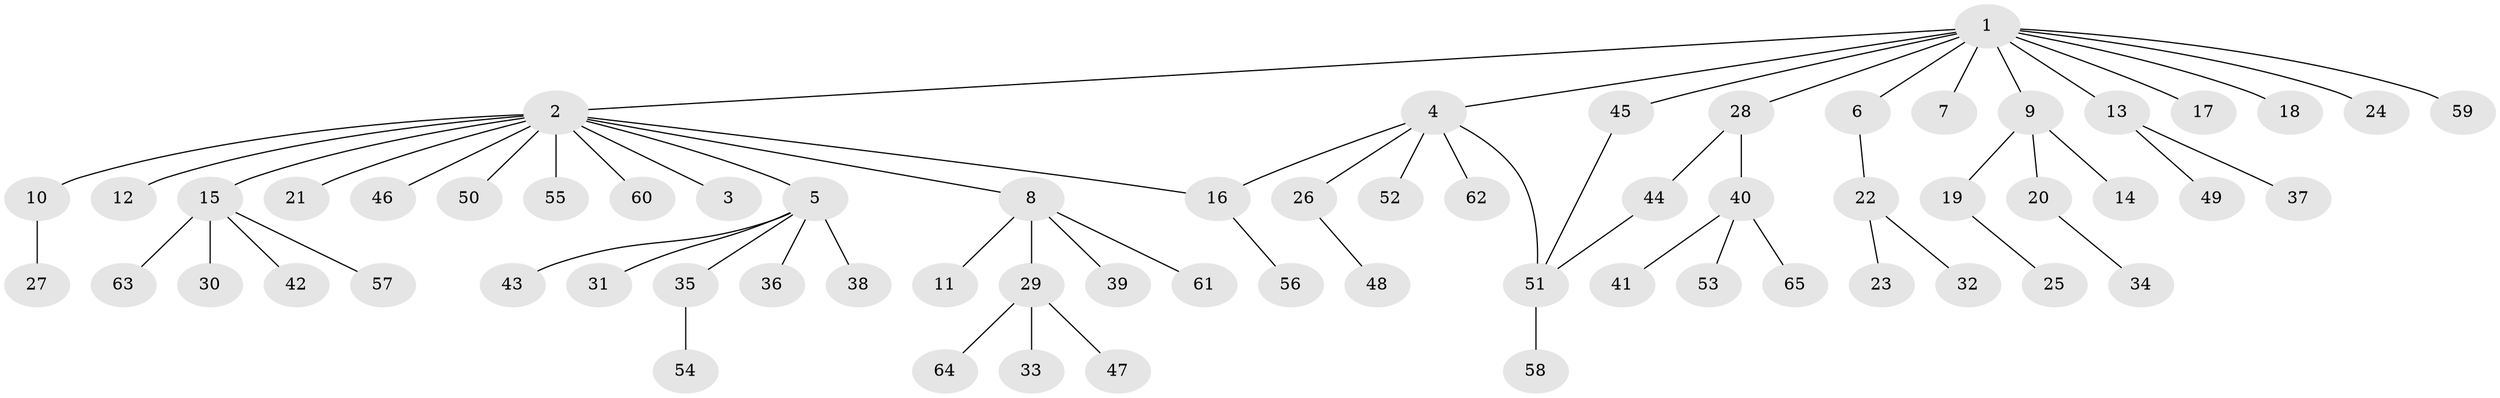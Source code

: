 // coarse degree distribution, {22: 0.02564102564102564, 1: 0.7692307692307693, 6: 0.02564102564102564, 4: 0.10256410256410256, 2: 0.07692307692307693}
// Generated by graph-tools (version 1.1) at 2025/50/03/04/25 21:50:04]
// undirected, 65 vertices, 67 edges
graph export_dot {
graph [start="1"]
  node [color=gray90,style=filled];
  1;
  2;
  3;
  4;
  5;
  6;
  7;
  8;
  9;
  10;
  11;
  12;
  13;
  14;
  15;
  16;
  17;
  18;
  19;
  20;
  21;
  22;
  23;
  24;
  25;
  26;
  27;
  28;
  29;
  30;
  31;
  32;
  33;
  34;
  35;
  36;
  37;
  38;
  39;
  40;
  41;
  42;
  43;
  44;
  45;
  46;
  47;
  48;
  49;
  50;
  51;
  52;
  53;
  54;
  55;
  56;
  57;
  58;
  59;
  60;
  61;
  62;
  63;
  64;
  65;
  1 -- 2;
  1 -- 4;
  1 -- 6;
  1 -- 7;
  1 -- 9;
  1 -- 13;
  1 -- 17;
  1 -- 18;
  1 -- 24;
  1 -- 28;
  1 -- 45;
  1 -- 59;
  2 -- 3;
  2 -- 5;
  2 -- 8;
  2 -- 10;
  2 -- 12;
  2 -- 15;
  2 -- 16;
  2 -- 21;
  2 -- 46;
  2 -- 50;
  2 -- 55;
  2 -- 60;
  4 -- 16;
  4 -- 26;
  4 -- 51;
  4 -- 52;
  4 -- 62;
  5 -- 31;
  5 -- 35;
  5 -- 36;
  5 -- 38;
  5 -- 43;
  6 -- 22;
  8 -- 11;
  8 -- 29;
  8 -- 39;
  8 -- 61;
  9 -- 14;
  9 -- 19;
  9 -- 20;
  10 -- 27;
  13 -- 37;
  13 -- 49;
  15 -- 30;
  15 -- 42;
  15 -- 57;
  15 -- 63;
  16 -- 56;
  19 -- 25;
  20 -- 34;
  22 -- 23;
  22 -- 32;
  26 -- 48;
  28 -- 40;
  28 -- 44;
  29 -- 33;
  29 -- 47;
  29 -- 64;
  35 -- 54;
  40 -- 41;
  40 -- 53;
  40 -- 65;
  44 -- 51;
  45 -- 51;
  51 -- 58;
}
